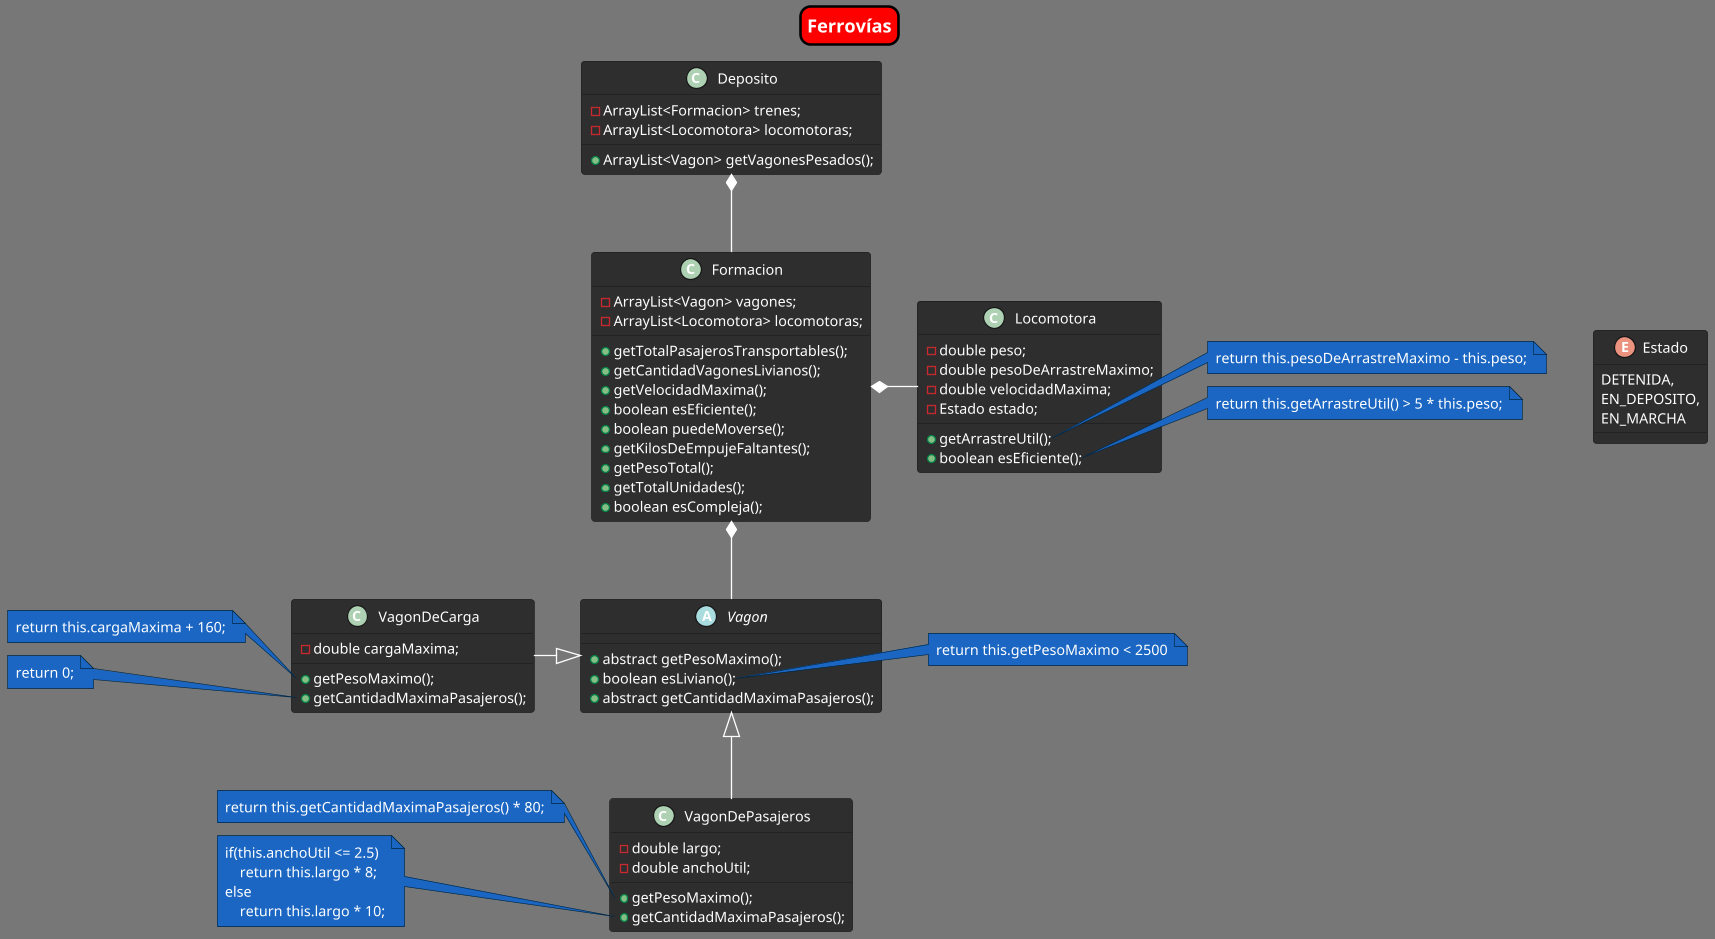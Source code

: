 @startuml
title "Ferrovías"
!theme reddress-darkblue
scale 1.3
'skinparam Linetype ortho
skinparam titleBorderRoundCorner 15
skinparam titleBorderThickness 2
skinparam titleBorderColor #000000
skinparam titleBackgroundColor #FF0000
skinparam defaultFontColor #FFFFFF
skinparam titleFontColor #FFFFFF


class Formacion {
    -ArrayList<Vagon> vagones;
    -ArrayList<Locomotora> locomotoras;

    +getTotalPasajerosTransportables();
    +getCantidadVagonesLivianos();
    +getVelocidadMaxima();
    +boolean esEficiente();
    +boolean puedeMoverse();
    +getKilosDeEmpujeFaltantes();
    +getPesoTotal();
    +getTotalUnidades();
    +boolean esCompleja();
}

class Locomotora {
    -double peso;
    -double pesoDeArrastreMaximo;
    -double velocidadMaxima;
    -Estado estado;

    +getArrastreUtil();
    +boolean esEficiente();
}

enum Estado {
    DETENIDA,
    EN_DEPOSITO,
    EN_MARCHA
}

abstract class Vagon {
    +abstract getPesoMaximo();
    +boolean esLiviano();
    +abstract getCantidadMaximaPasajeros();
}

class VagonDeCarga {
    -double cargaMaxima;

    +getPesoMaximo();
    +getCantidadMaximaPasajeros();
}

class VagonDePasajeros {
    -double largo;
    -double anchoUtil;

    +getPesoMaximo();
    +getCantidadMaximaPasajeros();
}

class Deposito {
    -ArrayList<Formacion> trenes;
    -ArrayList<Locomotora> locomotoras;

    +ArrayList<Vagon> getVagonesPesados();
}



'<<<<<<<<<<<<<< Relaciones <<<<<<<<<<<<<<
Deposito *-- Formacion

Formacion *-- Vagon
Formacion *-r- Locomotora

Vagon <|-l- VagonDeCarga
Vagon <|-- VagonDePasajeros

Locomotora -[hidden]r- Estado



'<<<<<<<<<<<<<< Notas <<<<<<<<<<<<<<

'<<<<<<<<<<<<<< Vagones <<<<<<<<<<<<<<
note right of Vagon::esLiviano
return this.getPesoMaximo < 2500
endnote

note left of VagonDePasajeros::getPesoMaximo
return this.getCantidadMaximaPasajeros() * 80;
endnote

note left of VagonDePasajeros::getCantidadMaximaPasajeros
if(this.anchoUtil <= 2.5)
    return this.largo * 8;
else
    return this.largo * 10;
endnote

note left of VagonDeCarga::getPesoMaximo
return this.cargaMaxima + 160;
endnote

note left of VagonDeCarga::getCantidadMaximaPasajeros
return 0;
endnote

'<<<<<<<<<<<<<< Locomotora <<<<<<<<<<<<<<
note right of Locomotora::getArrastreUtil
return this.pesoDeArrastreMaximo - this.peso;
endnote

note right of Locomotora::esEficiente
return this.getArrastreUtil() > 5 * this.peso;
endnote

@enduml